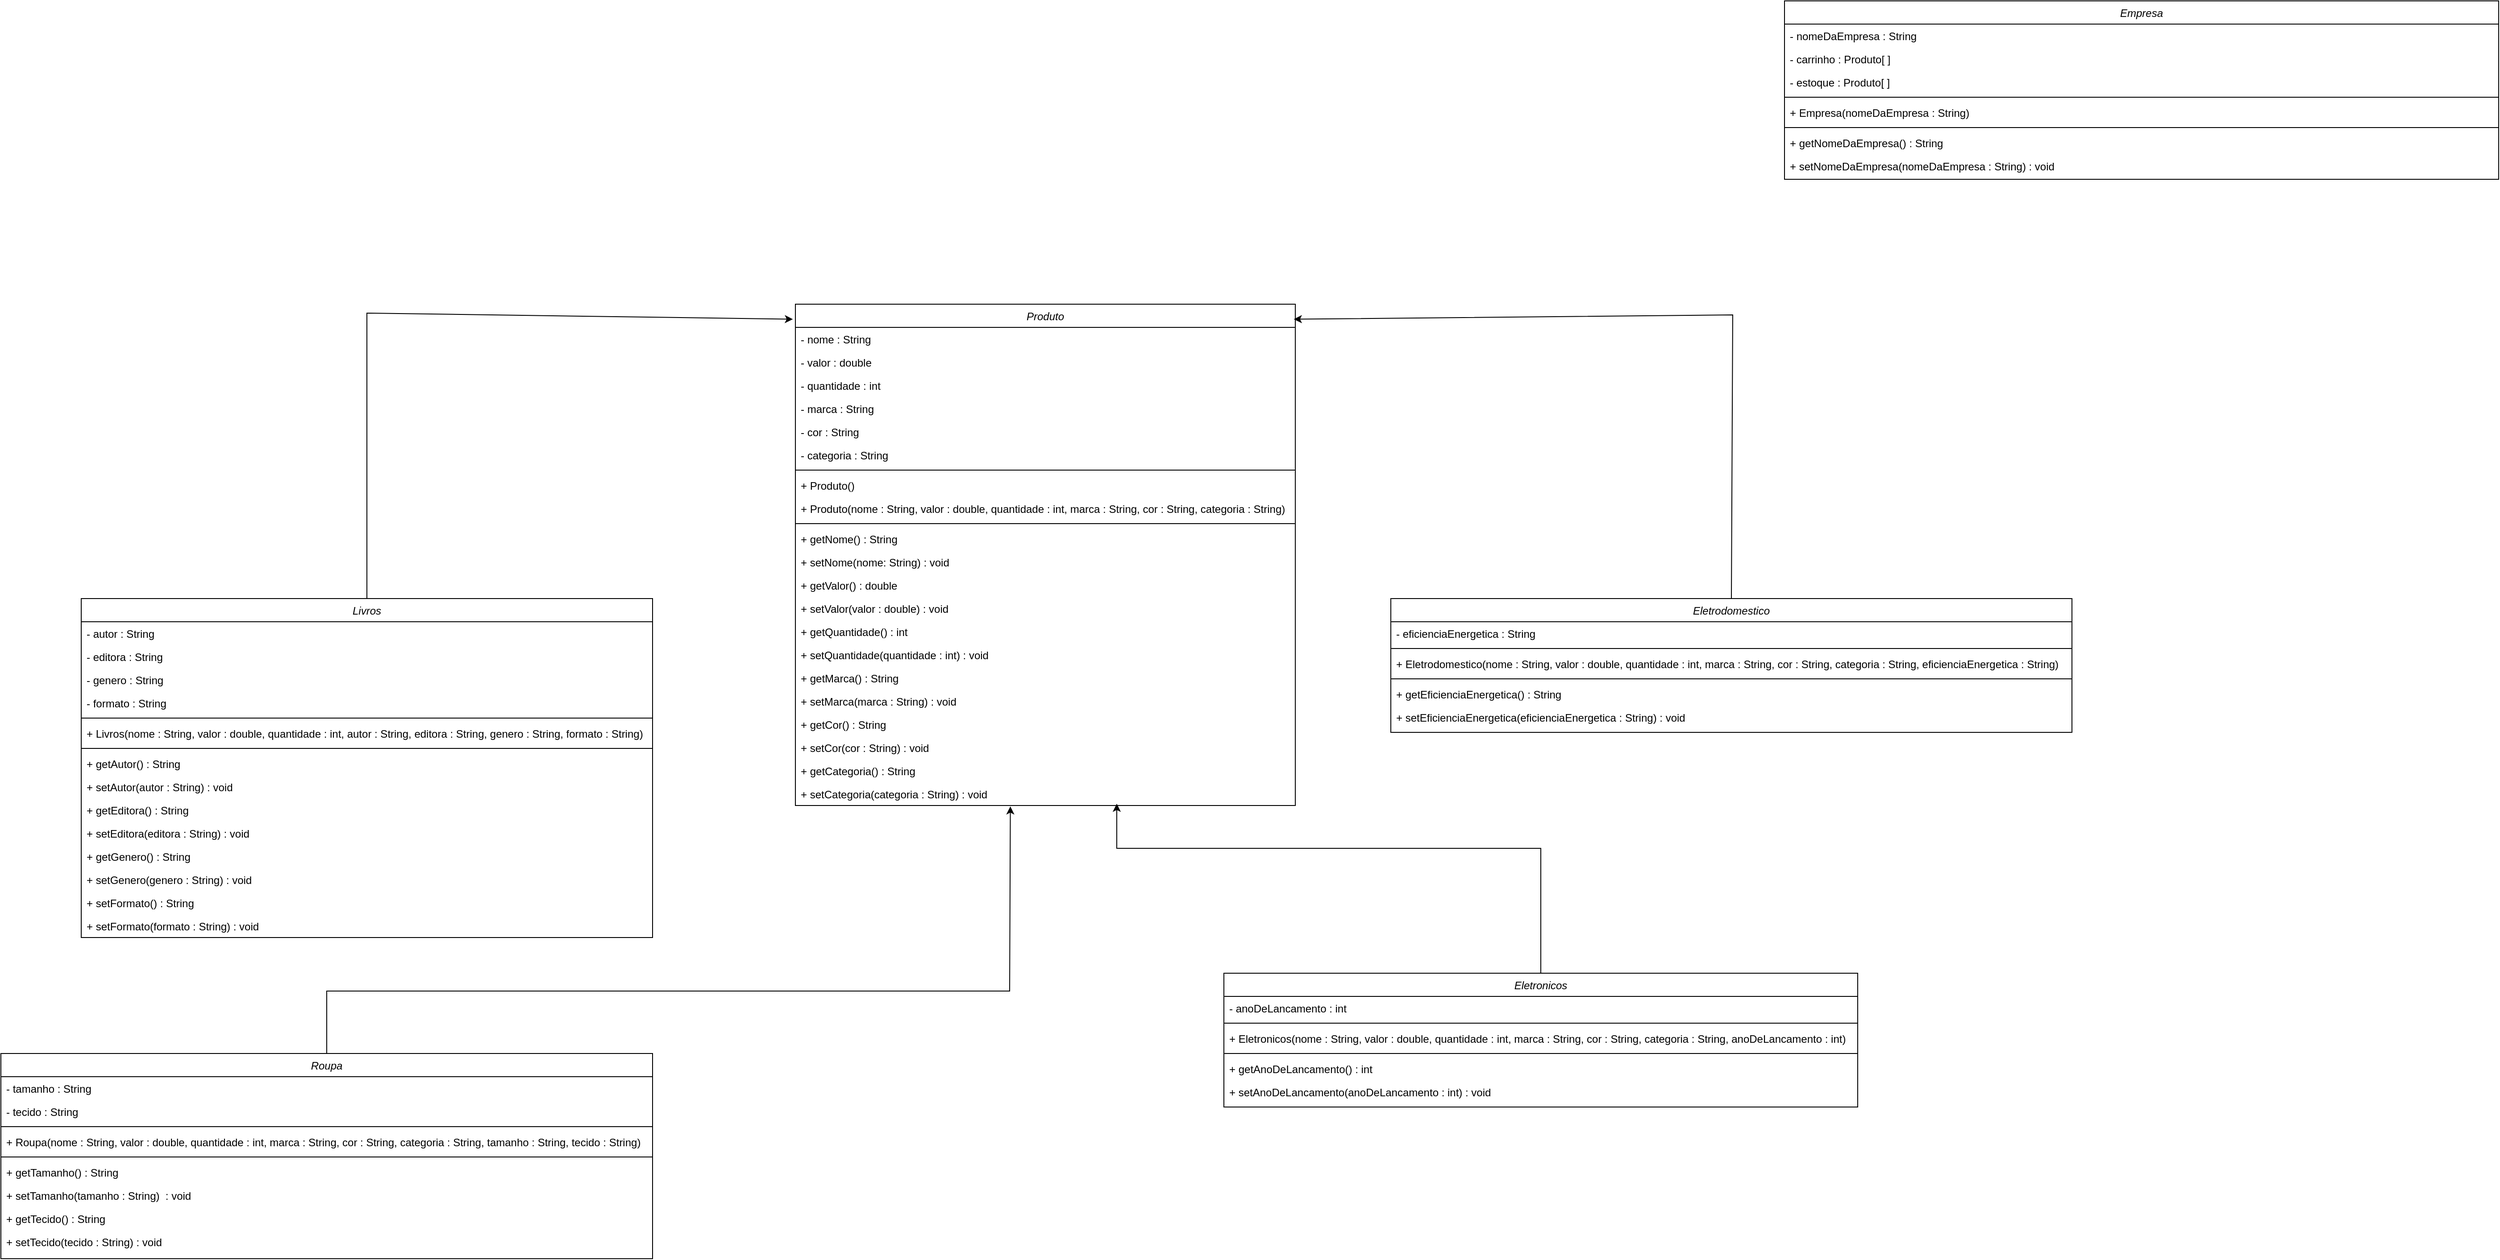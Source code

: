 <mxfile version="21.3.6" type="device">
  <diagram id="C5RBs43oDa-KdzZeNtuy" name="Page-1">
    <mxGraphModel dx="2587" dy="2137" grid="1" gridSize="10" guides="1" tooltips="1" connect="1" arrows="1" fold="1" page="1" pageScale="1" pageWidth="827" pageHeight="1169" math="0" shadow="0">
      <root>
        <mxCell id="WIyWlLk6GJQsqaUBKTNV-0" />
        <mxCell id="WIyWlLk6GJQsqaUBKTNV-1" parent="WIyWlLk6GJQsqaUBKTNV-0" />
        <mxCell id="zkfFHV4jXpPFQw0GAbJ--0" value="Produto" style="swimlane;fontStyle=2;align=center;verticalAlign=top;childLayout=stackLayout;horizontal=1;startSize=26;horizontalStack=0;resizeParent=1;resizeLast=0;collapsible=1;marginBottom=0;rounded=0;shadow=0;strokeWidth=1;" parent="WIyWlLk6GJQsqaUBKTNV-1" vertex="1">
          <mxGeometry x="160" y="-330" width="560" height="562" as="geometry">
            <mxRectangle x="256" y="20" width="160" height="26" as="alternateBounds" />
          </mxGeometry>
        </mxCell>
        <mxCell id="zkfFHV4jXpPFQw0GAbJ--1" value="- nome : String" style="text;align=left;verticalAlign=top;spacingLeft=4;spacingRight=4;overflow=hidden;rotatable=0;points=[[0,0.5],[1,0.5]];portConstraint=eastwest;" parent="zkfFHV4jXpPFQw0GAbJ--0" vertex="1">
          <mxGeometry y="26" width="560" height="26" as="geometry" />
        </mxCell>
        <mxCell id="zkfFHV4jXpPFQw0GAbJ--2" value="- valor : double" style="text;align=left;verticalAlign=top;spacingLeft=4;spacingRight=4;overflow=hidden;rotatable=0;points=[[0,0.5],[1,0.5]];portConstraint=eastwest;rounded=0;shadow=0;html=0;" parent="zkfFHV4jXpPFQw0GAbJ--0" vertex="1">
          <mxGeometry y="52" width="560" height="26" as="geometry" />
        </mxCell>
        <mxCell id="zkfFHV4jXpPFQw0GAbJ--3" value="- quantidade : int" style="text;align=left;verticalAlign=top;spacingLeft=4;spacingRight=4;overflow=hidden;rotatable=0;points=[[0,0.5],[1,0.5]];portConstraint=eastwest;rounded=0;shadow=0;html=0;" parent="zkfFHV4jXpPFQw0GAbJ--0" vertex="1">
          <mxGeometry y="78" width="560" height="26" as="geometry" />
        </mxCell>
        <mxCell id="E04pcbBt4ZjqkLTvvGPm-0" value="- marca : String" style="text;align=left;verticalAlign=top;spacingLeft=4;spacingRight=4;overflow=hidden;rotatable=0;points=[[0,0.5],[1,0.5]];portConstraint=eastwest;rounded=0;shadow=0;html=0;" vertex="1" parent="zkfFHV4jXpPFQw0GAbJ--0">
          <mxGeometry y="104" width="560" height="26" as="geometry" />
        </mxCell>
        <mxCell id="E04pcbBt4ZjqkLTvvGPm-1" value="- cor : String" style="text;align=left;verticalAlign=top;spacingLeft=4;spacingRight=4;overflow=hidden;rotatable=0;points=[[0,0.5],[1,0.5]];portConstraint=eastwest;rounded=0;shadow=0;html=0;" vertex="1" parent="zkfFHV4jXpPFQw0GAbJ--0">
          <mxGeometry y="130" width="560" height="26" as="geometry" />
        </mxCell>
        <mxCell id="E04pcbBt4ZjqkLTvvGPm-2" value="- categoria : String" style="text;align=left;verticalAlign=top;spacingLeft=4;spacingRight=4;overflow=hidden;rotatable=0;points=[[0,0.5],[1,0.5]];portConstraint=eastwest;rounded=0;shadow=0;html=0;" vertex="1" parent="zkfFHV4jXpPFQw0GAbJ--0">
          <mxGeometry y="156" width="560" height="26" as="geometry" />
        </mxCell>
        <mxCell id="zkfFHV4jXpPFQw0GAbJ--4" value="" style="line;html=1;strokeWidth=1;align=left;verticalAlign=middle;spacingTop=-1;spacingLeft=3;spacingRight=3;rotatable=0;labelPosition=right;points=[];portConstraint=eastwest;" parent="zkfFHV4jXpPFQw0GAbJ--0" vertex="1">
          <mxGeometry y="182" width="560" height="8" as="geometry" />
        </mxCell>
        <mxCell id="kKEf6lI8IoqkB2jt7rZ_-108" value="+ Produto()" style="text;align=left;verticalAlign=top;spacingLeft=4;spacingRight=4;overflow=hidden;rotatable=0;points=[[0,0.5],[1,0.5]];portConstraint=eastwest;rounded=0;shadow=0;html=0;" parent="zkfFHV4jXpPFQw0GAbJ--0" vertex="1">
          <mxGeometry y="190" width="560" height="26" as="geometry" />
        </mxCell>
        <mxCell id="kKEf6lI8IoqkB2jt7rZ_-109" value="+ Produto(nome : String, valor : double, quantidade : int, marca : String, cor : String, categoria : String)" style="text;align=left;verticalAlign=top;spacingLeft=4;spacingRight=4;overflow=hidden;rotatable=0;points=[[0,0.5],[1,0.5]];portConstraint=eastwest;rounded=0;shadow=0;html=0;" parent="zkfFHV4jXpPFQw0GAbJ--0" vertex="1">
          <mxGeometry y="216" width="560" height="26" as="geometry" />
        </mxCell>
        <mxCell id="kKEf6lI8IoqkB2jt7rZ_-133" value="" style="line;html=1;strokeWidth=1;align=left;verticalAlign=middle;spacingTop=-1;spacingLeft=3;spacingRight=3;rotatable=0;labelPosition=right;points=[];portConstraint=eastwest;" parent="zkfFHV4jXpPFQw0GAbJ--0" vertex="1">
          <mxGeometry y="242" width="560" height="8" as="geometry" />
        </mxCell>
        <mxCell id="kKEf6lI8IoqkB2jt7rZ_-110" value="+ getNome() : String" style="text;align=left;verticalAlign=top;spacingLeft=4;spacingRight=4;overflow=hidden;rotatable=0;points=[[0,0.5],[1,0.5]];portConstraint=eastwest;rounded=0;shadow=0;html=0;" parent="zkfFHV4jXpPFQw0GAbJ--0" vertex="1">
          <mxGeometry y="250" width="560" height="26" as="geometry" />
        </mxCell>
        <mxCell id="kKEf6lI8IoqkB2jt7rZ_-111" value="+ setNome(nome: String) : void " style="text;align=left;verticalAlign=top;spacingLeft=4;spacingRight=4;overflow=hidden;rotatable=0;points=[[0,0.5],[1,0.5]];portConstraint=eastwest;rounded=0;shadow=0;html=0;" parent="zkfFHV4jXpPFQw0GAbJ--0" vertex="1">
          <mxGeometry y="276" width="560" height="26" as="geometry" />
        </mxCell>
        <mxCell id="kKEf6lI8IoqkB2jt7rZ_-112" value="+ getValor() : double" style="text;align=left;verticalAlign=top;spacingLeft=4;spacingRight=4;overflow=hidden;rotatable=0;points=[[0,0.5],[1,0.5]];portConstraint=eastwest;rounded=0;shadow=0;html=0;" parent="zkfFHV4jXpPFQw0GAbJ--0" vertex="1">
          <mxGeometry y="302" width="560" height="26" as="geometry" />
        </mxCell>
        <mxCell id="kKEf6lI8IoqkB2jt7rZ_-113" value="+ setValor(valor : double) : void" style="text;align=left;verticalAlign=top;spacingLeft=4;spacingRight=4;overflow=hidden;rotatable=0;points=[[0,0.5],[1,0.5]];portConstraint=eastwest;rounded=0;shadow=0;html=0;" parent="zkfFHV4jXpPFQw0GAbJ--0" vertex="1">
          <mxGeometry y="328" width="560" height="26" as="geometry" />
        </mxCell>
        <mxCell id="kKEf6lI8IoqkB2jt7rZ_-114" value="+ getQuantidade() : int" style="text;align=left;verticalAlign=top;spacingLeft=4;spacingRight=4;overflow=hidden;rotatable=0;points=[[0,0.5],[1,0.5]];portConstraint=eastwest;rounded=0;shadow=0;html=0;" parent="zkfFHV4jXpPFQw0GAbJ--0" vertex="1">
          <mxGeometry y="354" width="560" height="26" as="geometry" />
        </mxCell>
        <mxCell id="kKEf6lI8IoqkB2jt7rZ_-115" value="+ setQuantidade(quantidade : int) : void" style="text;align=left;verticalAlign=top;spacingLeft=4;spacingRight=4;overflow=hidden;rotatable=0;points=[[0,0.5],[1,0.5]];portConstraint=eastwest;rounded=0;shadow=0;html=0;" parent="zkfFHV4jXpPFQw0GAbJ--0" vertex="1">
          <mxGeometry y="380" width="560" height="26" as="geometry" />
        </mxCell>
        <mxCell id="E04pcbBt4ZjqkLTvvGPm-4" value="+ getMarca() : String" style="text;align=left;verticalAlign=top;spacingLeft=4;spacingRight=4;overflow=hidden;rotatable=0;points=[[0,0.5],[1,0.5]];portConstraint=eastwest;rounded=0;shadow=0;html=0;" vertex="1" parent="zkfFHV4jXpPFQw0GAbJ--0">
          <mxGeometry y="406" width="560" height="26" as="geometry" />
        </mxCell>
        <mxCell id="E04pcbBt4ZjqkLTvvGPm-6" value="+ setMarca(marca : String) : void" style="text;align=left;verticalAlign=top;spacingLeft=4;spacingRight=4;overflow=hidden;rotatable=0;points=[[0,0.5],[1,0.5]];portConstraint=eastwest;rounded=0;shadow=0;html=0;" vertex="1" parent="zkfFHV4jXpPFQw0GAbJ--0">
          <mxGeometry y="432" width="560" height="26" as="geometry" />
        </mxCell>
        <mxCell id="E04pcbBt4ZjqkLTvvGPm-7" value="+ getCor() : String" style="text;align=left;verticalAlign=top;spacingLeft=4;spacingRight=4;overflow=hidden;rotatable=0;points=[[0,0.5],[1,0.5]];portConstraint=eastwest;rounded=0;shadow=0;html=0;" vertex="1" parent="zkfFHV4jXpPFQw0GAbJ--0">
          <mxGeometry y="458" width="560" height="26" as="geometry" />
        </mxCell>
        <mxCell id="E04pcbBt4ZjqkLTvvGPm-8" value="+ setCor(cor : String) : void" style="text;align=left;verticalAlign=top;spacingLeft=4;spacingRight=4;overflow=hidden;rotatable=0;points=[[0,0.5],[1,0.5]];portConstraint=eastwest;rounded=0;shadow=0;html=0;" vertex="1" parent="zkfFHV4jXpPFQw0GAbJ--0">
          <mxGeometry y="484" width="560" height="26" as="geometry" />
        </mxCell>
        <mxCell id="E04pcbBt4ZjqkLTvvGPm-5" value="+ getCategoria() : String" style="text;align=left;verticalAlign=top;spacingLeft=4;spacingRight=4;overflow=hidden;rotatable=0;points=[[0,0.5],[1,0.5]];portConstraint=eastwest;rounded=0;shadow=0;html=0;" vertex="1" parent="zkfFHV4jXpPFQw0GAbJ--0">
          <mxGeometry y="510" width="560" height="26" as="geometry" />
        </mxCell>
        <mxCell id="E04pcbBt4ZjqkLTvvGPm-3" value="+ setCategoria(categoria : String) : void" style="text;align=left;verticalAlign=top;spacingLeft=4;spacingRight=4;overflow=hidden;rotatable=0;points=[[0,0.5],[1,0.5]];portConstraint=eastwest;rounded=0;shadow=0;html=0;" vertex="1" parent="zkfFHV4jXpPFQw0GAbJ--0">
          <mxGeometry y="536" width="560" height="26" as="geometry" />
        </mxCell>
        <mxCell id="kKEf6lI8IoqkB2jt7rZ_-117" value="Livros" style="swimlane;fontStyle=2;align=center;verticalAlign=top;childLayout=stackLayout;horizontal=1;startSize=26;horizontalStack=0;resizeParent=1;resizeLast=0;collapsible=1;marginBottom=0;rounded=0;shadow=0;strokeWidth=1;" parent="WIyWlLk6GJQsqaUBKTNV-1" vertex="1">
          <mxGeometry x="-640" width="640" height="380" as="geometry">
            <mxRectangle x="-640" width="160" height="26" as="alternateBounds" />
          </mxGeometry>
        </mxCell>
        <mxCell id="kKEf6lI8IoqkB2jt7rZ_-118" value="- autor : String" style="text;align=left;verticalAlign=top;spacingLeft=4;spacingRight=4;overflow=hidden;rotatable=0;points=[[0,0.5],[1,0.5]];portConstraint=eastwest;" parent="kKEf6lI8IoqkB2jt7rZ_-117" vertex="1">
          <mxGeometry y="26" width="640" height="26" as="geometry" />
        </mxCell>
        <mxCell id="kKEf6lI8IoqkB2jt7rZ_-119" value="- editora : String" style="text;align=left;verticalAlign=top;spacingLeft=4;spacingRight=4;overflow=hidden;rotatable=0;points=[[0,0.5],[1,0.5]];portConstraint=eastwest;rounded=0;shadow=0;html=0;" parent="kKEf6lI8IoqkB2jt7rZ_-117" vertex="1">
          <mxGeometry y="52" width="640" height="26" as="geometry" />
        </mxCell>
        <mxCell id="2gL05hQ5_HFMvIBrOr-T-1" value="- genero : String" style="text;align=left;verticalAlign=top;spacingLeft=4;spacingRight=4;overflow=hidden;rotatable=0;points=[[0,0.5],[1,0.5]];portConstraint=eastwest;rounded=0;shadow=0;html=0;" parent="kKEf6lI8IoqkB2jt7rZ_-117" vertex="1">
          <mxGeometry y="78" width="640" height="26" as="geometry" />
        </mxCell>
        <mxCell id="2gL05hQ5_HFMvIBrOr-T-2" value="- formato : String" style="text;align=left;verticalAlign=top;spacingLeft=4;spacingRight=4;overflow=hidden;rotatable=0;points=[[0,0.5],[1,0.5]];portConstraint=eastwest;rounded=0;shadow=0;html=0;" parent="kKEf6lI8IoqkB2jt7rZ_-117" vertex="1">
          <mxGeometry y="104" width="640" height="26" as="geometry" />
        </mxCell>
        <mxCell id="kKEf6lI8IoqkB2jt7rZ_-121" value="" style="line;html=1;strokeWidth=1;align=left;verticalAlign=middle;spacingTop=-1;spacingLeft=3;spacingRight=3;rotatable=0;labelPosition=right;points=[];portConstraint=eastwest;" parent="kKEf6lI8IoqkB2jt7rZ_-117" vertex="1">
          <mxGeometry y="130" width="640" height="8" as="geometry" />
        </mxCell>
        <mxCell id="kKEf6lI8IoqkB2jt7rZ_-123" value="+ Livros(nome : String, valor : double, quantidade : int, autor : String, editora : String, genero : String, formato : String)" style="text;align=left;verticalAlign=top;spacingLeft=4;spacingRight=4;overflow=hidden;rotatable=0;points=[[0,0.5],[1,0.5]];portConstraint=eastwest;rounded=0;shadow=0;html=0;" parent="kKEf6lI8IoqkB2jt7rZ_-117" vertex="1">
          <mxGeometry y="138" width="640" height="26" as="geometry" />
        </mxCell>
        <mxCell id="kKEf6lI8IoqkB2jt7rZ_-134" value="" style="line;html=1;strokeWidth=1;align=left;verticalAlign=middle;spacingTop=-1;spacingLeft=3;spacingRight=3;rotatable=0;labelPosition=right;points=[];portConstraint=eastwest;" parent="kKEf6lI8IoqkB2jt7rZ_-117" vertex="1">
          <mxGeometry y="164" width="640" height="8" as="geometry" />
        </mxCell>
        <mxCell id="kKEf6lI8IoqkB2jt7rZ_-125" value="+ getAutor() : String" style="text;align=left;verticalAlign=top;spacingLeft=4;spacingRight=4;overflow=hidden;rotatable=0;points=[[0,0.5],[1,0.5]];portConstraint=eastwest;rounded=0;shadow=0;html=0;" parent="kKEf6lI8IoqkB2jt7rZ_-117" vertex="1">
          <mxGeometry y="172" width="640" height="26" as="geometry" />
        </mxCell>
        <mxCell id="kKEf6lI8IoqkB2jt7rZ_-126" value="+ setAutor(autor : String) : void" style="text;align=left;verticalAlign=top;spacingLeft=4;spacingRight=4;overflow=hidden;rotatable=0;points=[[0,0.5],[1,0.5]];portConstraint=eastwest;rounded=0;shadow=0;html=0;" parent="kKEf6lI8IoqkB2jt7rZ_-117" vertex="1">
          <mxGeometry y="198" width="640" height="26" as="geometry" />
        </mxCell>
        <mxCell id="kKEf6lI8IoqkB2jt7rZ_-127" value="+ getEditora() : String" style="text;align=left;verticalAlign=top;spacingLeft=4;spacingRight=4;overflow=hidden;rotatable=0;points=[[0,0.5],[1,0.5]];portConstraint=eastwest;rounded=0;shadow=0;html=0;" parent="kKEf6lI8IoqkB2jt7rZ_-117" vertex="1">
          <mxGeometry y="224" width="640" height="26" as="geometry" />
        </mxCell>
        <mxCell id="kKEf6lI8IoqkB2jt7rZ_-128" value="+ setEditora(editora : String) : void" style="text;align=left;verticalAlign=top;spacingLeft=4;spacingRight=4;overflow=hidden;rotatable=0;points=[[0,0.5],[1,0.5]];portConstraint=eastwest;rounded=0;shadow=0;html=0;" parent="kKEf6lI8IoqkB2jt7rZ_-117" vertex="1">
          <mxGeometry y="250" width="640" height="26" as="geometry" />
        </mxCell>
        <mxCell id="2gL05hQ5_HFMvIBrOr-T-4" value="+ getGenero() : String" style="text;align=left;verticalAlign=top;spacingLeft=4;spacingRight=4;overflow=hidden;rotatable=0;points=[[0,0.5],[1,0.5]];portConstraint=eastwest;rounded=0;shadow=0;html=0;" parent="kKEf6lI8IoqkB2jt7rZ_-117" vertex="1">
          <mxGeometry y="276" width="640" height="26" as="geometry" />
        </mxCell>
        <mxCell id="2gL05hQ5_HFMvIBrOr-T-5" value="+ setGenero(genero : String) : void" style="text;align=left;verticalAlign=top;spacingLeft=4;spacingRight=4;overflow=hidden;rotatable=0;points=[[0,0.5],[1,0.5]];portConstraint=eastwest;rounded=0;shadow=0;html=0;" parent="kKEf6lI8IoqkB2jt7rZ_-117" vertex="1">
          <mxGeometry y="302" width="640" height="26" as="geometry" />
        </mxCell>
        <mxCell id="2gL05hQ5_HFMvIBrOr-T-6" value="+ setFormato() : String" style="text;align=left;verticalAlign=top;spacingLeft=4;spacingRight=4;overflow=hidden;rotatable=0;points=[[0,0.5],[1,0.5]];portConstraint=eastwest;rounded=0;shadow=0;html=0;" parent="kKEf6lI8IoqkB2jt7rZ_-117" vertex="1">
          <mxGeometry y="328" width="640" height="26" as="geometry" />
        </mxCell>
        <mxCell id="2gL05hQ5_HFMvIBrOr-T-3" value="+ setFormato(formato : String) : void" style="text;align=left;verticalAlign=top;spacingLeft=4;spacingRight=4;overflow=hidden;rotatable=0;points=[[0,0.5],[1,0.5]];portConstraint=eastwest;rounded=0;shadow=0;html=0;" parent="kKEf6lI8IoqkB2jt7rZ_-117" vertex="1">
          <mxGeometry y="354" width="640" height="26" as="geometry" />
        </mxCell>
        <mxCell id="kKEf6lI8IoqkB2jt7rZ_-135" value="Eletrodomestico" style="swimlane;fontStyle=2;align=center;verticalAlign=top;childLayout=stackLayout;horizontal=1;startSize=26;horizontalStack=0;resizeParent=1;resizeLast=0;collapsible=1;marginBottom=0;rounded=0;shadow=0;strokeWidth=1;" parent="WIyWlLk6GJQsqaUBKTNV-1" vertex="1">
          <mxGeometry x="827" width="763" height="150" as="geometry">
            <mxRectangle x="710" y="400" width="160" height="26" as="alternateBounds" />
          </mxGeometry>
        </mxCell>
        <mxCell id="kKEf6lI8IoqkB2jt7rZ_-136" value="- eficienciaEnergetica : String" style="text;align=left;verticalAlign=top;spacingLeft=4;spacingRight=4;overflow=hidden;rotatable=0;points=[[0,0.5],[1,0.5]];portConstraint=eastwest;" parent="kKEf6lI8IoqkB2jt7rZ_-135" vertex="1">
          <mxGeometry y="26" width="763" height="26" as="geometry" />
        </mxCell>
        <mxCell id="kKEf6lI8IoqkB2jt7rZ_-138" value="" style="line;html=1;strokeWidth=1;align=left;verticalAlign=middle;spacingTop=-1;spacingLeft=3;spacingRight=3;rotatable=0;labelPosition=right;points=[];portConstraint=eastwest;" parent="kKEf6lI8IoqkB2jt7rZ_-135" vertex="1">
          <mxGeometry y="52" width="763" height="8" as="geometry" />
        </mxCell>
        <mxCell id="kKEf6lI8IoqkB2jt7rZ_-140" value="+ Eletrodomestico(nome : String, valor : double, quantidade : int, marca : String, cor : String, categoria : String, eficienciaEnergetica : String)" style="text;align=left;verticalAlign=top;spacingLeft=4;spacingRight=4;overflow=hidden;rotatable=0;points=[[0,0.5],[1,0.5]];portConstraint=eastwest;rounded=0;shadow=0;html=0;" parent="kKEf6lI8IoqkB2jt7rZ_-135" vertex="1">
          <mxGeometry y="60" width="763" height="26" as="geometry" />
        </mxCell>
        <mxCell id="kKEf6lI8IoqkB2jt7rZ_-142" value="" style="line;html=1;strokeWidth=1;align=left;verticalAlign=middle;spacingTop=-1;spacingLeft=3;spacingRight=3;rotatable=0;labelPosition=right;points=[];portConstraint=eastwest;" parent="kKEf6lI8IoqkB2jt7rZ_-135" vertex="1">
          <mxGeometry y="86" width="763" height="8" as="geometry" />
        </mxCell>
        <mxCell id="kKEf6lI8IoqkB2jt7rZ_-150" value="+ getEficienciaEnergetica() : String" style="text;align=left;verticalAlign=top;spacingLeft=4;spacingRight=4;overflow=hidden;rotatable=0;points=[[0,0.5],[1,0.5]];portConstraint=eastwest;rounded=0;shadow=0;html=0;" parent="kKEf6lI8IoqkB2jt7rZ_-135" vertex="1">
          <mxGeometry y="94" width="763" height="26" as="geometry" />
        </mxCell>
        <mxCell id="2gL05hQ5_HFMvIBrOr-T-18" value="+ setEficienciaEnergetica(eficienciaEnergetica : String) : void" style="text;align=left;verticalAlign=top;spacingLeft=4;spacingRight=4;overflow=hidden;rotatable=0;points=[[0,0.5],[1,0.5]];portConstraint=eastwest;rounded=0;shadow=0;html=0;" parent="kKEf6lI8IoqkB2jt7rZ_-135" vertex="1">
          <mxGeometry y="120" width="763" height="26" as="geometry" />
        </mxCell>
        <mxCell id="kKEf6lI8IoqkB2jt7rZ_-152" value="Eletronicos" style="swimlane;fontStyle=2;align=center;verticalAlign=top;childLayout=stackLayout;horizontal=1;startSize=26;horizontalStack=0;resizeParent=1;resizeLast=0;collapsible=1;marginBottom=0;rounded=0;shadow=0;strokeWidth=1;" parent="WIyWlLk6GJQsqaUBKTNV-1" vertex="1">
          <mxGeometry x="640" y="420" width="710" height="150" as="geometry">
            <mxRectangle x="147.5" y="400" width="160" height="26" as="alternateBounds" />
          </mxGeometry>
        </mxCell>
        <mxCell id="kKEf6lI8IoqkB2jt7rZ_-153" value="- anoDeLancamento : int" style="text;align=left;verticalAlign=top;spacingLeft=4;spacingRight=4;overflow=hidden;rotatable=0;points=[[0,0.5],[1,0.5]];portConstraint=eastwest;" parent="kKEf6lI8IoqkB2jt7rZ_-152" vertex="1">
          <mxGeometry y="26" width="710" height="26" as="geometry" />
        </mxCell>
        <mxCell id="kKEf6lI8IoqkB2jt7rZ_-155" value="" style="line;html=1;strokeWidth=1;align=left;verticalAlign=middle;spacingTop=-1;spacingLeft=3;spacingRight=3;rotatable=0;labelPosition=right;points=[];portConstraint=eastwest;" parent="kKEf6lI8IoqkB2jt7rZ_-152" vertex="1">
          <mxGeometry y="52" width="710" height="8" as="geometry" />
        </mxCell>
        <mxCell id="kKEf6lI8IoqkB2jt7rZ_-157" value="+ Eletronicos(nome : String, valor : double, quantidade : int, marca : String, cor : String, categoria : String, anoDeLancamento : int)" style="text;align=left;verticalAlign=top;spacingLeft=4;spacingRight=4;overflow=hidden;rotatable=0;points=[[0,0.5],[1,0.5]];portConstraint=eastwest;rounded=0;shadow=0;html=0;" parent="kKEf6lI8IoqkB2jt7rZ_-152" vertex="1">
          <mxGeometry y="60" width="710" height="26" as="geometry" />
        </mxCell>
        <mxCell id="kKEf6lI8IoqkB2jt7rZ_-159" value="" style="line;html=1;strokeWidth=1;align=left;verticalAlign=middle;spacingTop=-1;spacingLeft=3;spacingRight=3;rotatable=0;labelPosition=right;points=[];portConstraint=eastwest;" parent="kKEf6lI8IoqkB2jt7rZ_-152" vertex="1">
          <mxGeometry y="86" width="710" height="8" as="geometry" />
        </mxCell>
        <mxCell id="kKEf6lI8IoqkB2jt7rZ_-160" value="+ getAnoDeLancamento() : int" style="text;align=left;verticalAlign=top;spacingLeft=4;spacingRight=4;overflow=hidden;rotatable=0;points=[[0,0.5],[1,0.5]];portConstraint=eastwest;rounded=0;shadow=0;html=0;" parent="kKEf6lI8IoqkB2jt7rZ_-152" vertex="1">
          <mxGeometry y="94" width="710" height="26" as="geometry" />
        </mxCell>
        <mxCell id="kKEf6lI8IoqkB2jt7rZ_-161" value="+ setAnoDeLancamento(anoDeLancamento : int) : void" style="text;align=left;verticalAlign=top;spacingLeft=4;spacingRight=4;overflow=hidden;rotatable=0;points=[[0,0.5],[1,0.5]];portConstraint=eastwest;rounded=0;shadow=0;html=0;" parent="kKEf6lI8IoqkB2jt7rZ_-152" vertex="1">
          <mxGeometry y="120" width="710" height="26" as="geometry" />
        </mxCell>
        <mxCell id="kKEf6lI8IoqkB2jt7rZ_-169" value="Empresa" style="swimlane;fontStyle=2;align=center;verticalAlign=top;childLayout=stackLayout;horizontal=1;startSize=26;horizontalStack=0;resizeParent=1;resizeLast=0;collapsible=1;marginBottom=0;rounded=0;shadow=0;strokeWidth=1;" parent="WIyWlLk6GJQsqaUBKTNV-1" vertex="1">
          <mxGeometry x="1268" y="-670" width="800" height="200" as="geometry">
            <mxRectangle x="147.5" y="400" width="160" height="26" as="alternateBounds" />
          </mxGeometry>
        </mxCell>
        <mxCell id="kKEf6lI8IoqkB2jt7rZ_-170" value="- nomeDaEmpresa : String" style="text;align=left;verticalAlign=top;spacingLeft=4;spacingRight=4;overflow=hidden;rotatable=0;points=[[0,0.5],[1,0.5]];portConstraint=eastwest;" parent="kKEf6lI8IoqkB2jt7rZ_-169" vertex="1">
          <mxGeometry y="26" width="800" height="26" as="geometry" />
        </mxCell>
        <mxCell id="kKEf6lI8IoqkB2jt7rZ_-179" value="- carrinho : Produto[ ]" style="text;align=left;verticalAlign=top;spacingLeft=4;spacingRight=4;overflow=hidden;rotatable=0;points=[[0,0.5],[1,0.5]];portConstraint=eastwest;" parent="kKEf6lI8IoqkB2jt7rZ_-169" vertex="1">
          <mxGeometry y="52" width="800" height="26" as="geometry" />
        </mxCell>
        <mxCell id="2gL05hQ5_HFMvIBrOr-T-24" value="- estoque : Produto[ ]" style="text;align=left;verticalAlign=top;spacingLeft=4;spacingRight=4;overflow=hidden;rotatable=0;points=[[0,0.5],[1,0.5]];portConstraint=eastwest;" parent="kKEf6lI8IoqkB2jt7rZ_-169" vertex="1">
          <mxGeometry y="78" width="800" height="26" as="geometry" />
        </mxCell>
        <mxCell id="kKEf6lI8IoqkB2jt7rZ_-171" value="" style="line;html=1;strokeWidth=1;align=left;verticalAlign=middle;spacingTop=-1;spacingLeft=3;spacingRight=3;rotatable=0;labelPosition=right;points=[];portConstraint=eastwest;" parent="kKEf6lI8IoqkB2jt7rZ_-169" vertex="1">
          <mxGeometry y="104" width="800" height="8" as="geometry" />
        </mxCell>
        <mxCell id="kKEf6lI8IoqkB2jt7rZ_-174" value="+ Empresa(nomeDaEmpresa : String)" style="text;align=left;verticalAlign=top;spacingLeft=4;spacingRight=4;overflow=hidden;rotatable=0;points=[[0,0.5],[1,0.5]];portConstraint=eastwest;rounded=0;shadow=0;html=0;" parent="kKEf6lI8IoqkB2jt7rZ_-169" vertex="1">
          <mxGeometry y="112" width="800" height="26" as="geometry" />
        </mxCell>
        <mxCell id="kKEf6lI8IoqkB2jt7rZ_-175" value="" style="line;html=1;strokeWidth=1;align=left;verticalAlign=middle;spacingTop=-1;spacingLeft=3;spacingRight=3;rotatable=0;labelPosition=right;points=[];portConstraint=eastwest;" parent="kKEf6lI8IoqkB2jt7rZ_-169" vertex="1">
          <mxGeometry y="138" width="800" height="8" as="geometry" />
        </mxCell>
        <mxCell id="kKEf6lI8IoqkB2jt7rZ_-180" value="+ getNomeDaEmpresa() : String" style="text;align=left;verticalAlign=top;spacingLeft=4;spacingRight=4;overflow=hidden;rotatable=0;points=[[0,0.5],[1,0.5]];portConstraint=eastwest;rounded=0;shadow=0;html=0;" parent="kKEf6lI8IoqkB2jt7rZ_-169" vertex="1">
          <mxGeometry y="146" width="800" height="26" as="geometry" />
        </mxCell>
        <mxCell id="kKEf6lI8IoqkB2jt7rZ_-181" value="+ setNomeDaEmpresa(nomeDaEmpresa : String) : void" style="text;align=left;verticalAlign=top;spacingLeft=4;spacingRight=4;overflow=hidden;rotatable=0;points=[[0,0.5],[1,0.5]];portConstraint=eastwest;rounded=0;shadow=0;html=0;" parent="kKEf6lI8IoqkB2jt7rZ_-169" vertex="1">
          <mxGeometry y="172" width="800" height="26" as="geometry" />
        </mxCell>
        <mxCell id="kKEf6lI8IoqkB2jt7rZ_-183" value="Roupa" style="swimlane;fontStyle=2;align=center;verticalAlign=top;childLayout=stackLayout;horizontal=1;startSize=26;horizontalStack=0;resizeParent=1;resizeLast=0;collapsible=1;marginBottom=0;rounded=0;shadow=0;strokeWidth=1;" parent="WIyWlLk6GJQsqaUBKTNV-1" vertex="1">
          <mxGeometry x="-730" y="510" width="730" height="230" as="geometry">
            <mxRectangle x="147.5" y="400" width="160" height="26" as="alternateBounds" />
          </mxGeometry>
        </mxCell>
        <mxCell id="kKEf6lI8IoqkB2jt7rZ_-184" value="- tamanho : String" style="text;align=left;verticalAlign=top;spacingLeft=4;spacingRight=4;overflow=hidden;rotatable=0;points=[[0,0.5],[1,0.5]];portConstraint=eastwest;" parent="kKEf6lI8IoqkB2jt7rZ_-183" vertex="1">
          <mxGeometry y="26" width="730" height="26" as="geometry" />
        </mxCell>
        <mxCell id="2gL05hQ5_HFMvIBrOr-T-7" value="- tecido : String" style="text;align=left;verticalAlign=top;spacingLeft=4;spacingRight=4;overflow=hidden;rotatable=0;points=[[0,0.5],[1,0.5]];portConstraint=eastwest;" parent="kKEf6lI8IoqkB2jt7rZ_-183" vertex="1">
          <mxGeometry y="52" width="730" height="26" as="geometry" />
        </mxCell>
        <mxCell id="kKEf6lI8IoqkB2jt7rZ_-186" value="" style="line;html=1;strokeWidth=1;align=left;verticalAlign=middle;spacingTop=-1;spacingLeft=3;spacingRight=3;rotatable=0;labelPosition=right;points=[];portConstraint=eastwest;" parent="kKEf6lI8IoqkB2jt7rZ_-183" vertex="1">
          <mxGeometry y="78" width="730" height="8" as="geometry" />
        </mxCell>
        <mxCell id="kKEf6lI8IoqkB2jt7rZ_-188" value="+ Roupa(nome : String, valor : double, quantidade : int, marca : String, cor : String, categoria : String, tamanho : String, tecido : String)" style="text;align=left;verticalAlign=top;spacingLeft=4;spacingRight=4;overflow=hidden;rotatable=0;points=[[0,0.5],[1,0.5]];portConstraint=eastwest;rounded=0;shadow=0;html=0;" parent="kKEf6lI8IoqkB2jt7rZ_-183" vertex="1">
          <mxGeometry y="86" width="730" height="26" as="geometry" />
        </mxCell>
        <mxCell id="kKEf6lI8IoqkB2jt7rZ_-190" value="" style="line;html=1;strokeWidth=1;align=left;verticalAlign=middle;spacingTop=-1;spacingLeft=3;spacingRight=3;rotatable=0;labelPosition=right;points=[];portConstraint=eastwest;" parent="kKEf6lI8IoqkB2jt7rZ_-183" vertex="1">
          <mxGeometry y="112" width="730" height="8" as="geometry" />
        </mxCell>
        <mxCell id="kKEf6lI8IoqkB2jt7rZ_-191" value="+ getTamanho() : String" style="text;align=left;verticalAlign=top;spacingLeft=4;spacingRight=4;overflow=hidden;rotatable=0;points=[[0,0.5],[1,0.5]];portConstraint=eastwest;rounded=0;shadow=0;html=0;" parent="kKEf6lI8IoqkB2jt7rZ_-183" vertex="1">
          <mxGeometry y="120" width="730" height="26" as="geometry" />
        </mxCell>
        <mxCell id="2gL05hQ5_HFMvIBrOr-T-11" value="+ setTamanho(tamanho : String)  : void" style="text;align=left;verticalAlign=top;spacingLeft=4;spacingRight=4;overflow=hidden;rotatable=0;points=[[0,0.5],[1,0.5]];portConstraint=eastwest;rounded=0;shadow=0;html=0;" parent="kKEf6lI8IoqkB2jt7rZ_-183" vertex="1">
          <mxGeometry y="146" width="730" height="26" as="geometry" />
        </mxCell>
        <mxCell id="kKEf6lI8IoqkB2jt7rZ_-194" value="+ getTecido() : String" style="text;align=left;verticalAlign=top;spacingLeft=4;spacingRight=4;overflow=hidden;rotatable=0;points=[[0,0.5],[1,0.5]];portConstraint=eastwest;rounded=0;shadow=0;html=0;" parent="kKEf6lI8IoqkB2jt7rZ_-183" vertex="1">
          <mxGeometry y="172" width="730" height="26" as="geometry" />
        </mxCell>
        <mxCell id="2gL05hQ5_HFMvIBrOr-T-16" value="+ setTecido(tecido : String) : void" style="text;align=left;verticalAlign=top;spacingLeft=4;spacingRight=4;overflow=hidden;rotatable=0;points=[[0,0.5],[1,0.5]];portConstraint=eastwest;rounded=0;shadow=0;html=0;" parent="kKEf6lI8IoqkB2jt7rZ_-183" vertex="1">
          <mxGeometry y="198" width="730" height="26" as="geometry" />
        </mxCell>
        <mxCell id="2gL05hQ5_HFMvIBrOr-T-19" value="" style="endArrow=classic;html=1;rounded=0;exitX=0.5;exitY=0;exitDx=0;exitDy=0;entryX=-0.005;entryY=0.03;entryDx=0;entryDy=0;entryPerimeter=0;" parent="WIyWlLk6GJQsqaUBKTNV-1" source="kKEf6lI8IoqkB2jt7rZ_-117" target="zkfFHV4jXpPFQw0GAbJ--0" edge="1">
          <mxGeometry width="50" height="50" relative="1" as="geometry">
            <mxPoint x="-320" y="-90" as="sourcePoint" />
            <mxPoint x="110" y="-320" as="targetPoint" />
            <Array as="points">
              <mxPoint x="-320" y="-320" />
            </Array>
          </mxGeometry>
        </mxCell>
        <mxCell id="2gL05hQ5_HFMvIBrOr-T-21" value="" style="endArrow=classic;html=1;rounded=0;exitX=0.5;exitY=0;exitDx=0;exitDy=0;entryX=0.43;entryY=1.038;entryDx=0;entryDy=0;entryPerimeter=0;" parent="WIyWlLk6GJQsqaUBKTNV-1" source="kKEf6lI8IoqkB2jt7rZ_-183" edge="1" target="E04pcbBt4ZjqkLTvvGPm-3">
          <mxGeometry width="50" height="50" relative="1" as="geometry">
            <mxPoint x="-250" y="470" as="sourcePoint" />
            <mxPoint x="280" as="targetPoint" />
            <Array as="points">
              <mxPoint x="-365" y="440" />
              <mxPoint x="400" y="440" />
            </Array>
          </mxGeometry>
        </mxCell>
        <mxCell id="2gL05hQ5_HFMvIBrOr-T-22" value="" style="endArrow=classic;html=1;rounded=0;exitX=0.5;exitY=0;exitDx=0;exitDy=0;entryX=0.997;entryY=0.03;entryDx=0;entryDy=0;entryPerimeter=0;" parent="WIyWlLk6GJQsqaUBKTNV-1" source="kKEf6lI8IoqkB2jt7rZ_-135" target="zkfFHV4jXpPFQw0GAbJ--0" edge="1">
          <mxGeometry width="50" height="50" relative="1" as="geometry">
            <mxPoint x="570" y="-190" as="sourcePoint" />
            <mxPoint x="480" y="-320" as="targetPoint" />
            <Array as="points">
              <mxPoint x="1210" y="-318" />
            </Array>
          </mxGeometry>
        </mxCell>
        <mxCell id="2gL05hQ5_HFMvIBrOr-T-23" value="" style="endArrow=classic;html=1;rounded=0;exitX=0.5;exitY=0;exitDx=0;exitDy=0;" parent="WIyWlLk6GJQsqaUBKTNV-1" source="kKEf6lI8IoqkB2jt7rZ_-152" edge="1">
          <mxGeometry width="50" height="50" relative="1" as="geometry">
            <mxPoint x="600" y="250" as="sourcePoint" />
            <mxPoint x="520" y="230" as="targetPoint" />
            <Array as="points">
              <mxPoint x="995" y="280" />
              <mxPoint x="520" y="280" />
            </Array>
          </mxGeometry>
        </mxCell>
      </root>
    </mxGraphModel>
  </diagram>
</mxfile>
